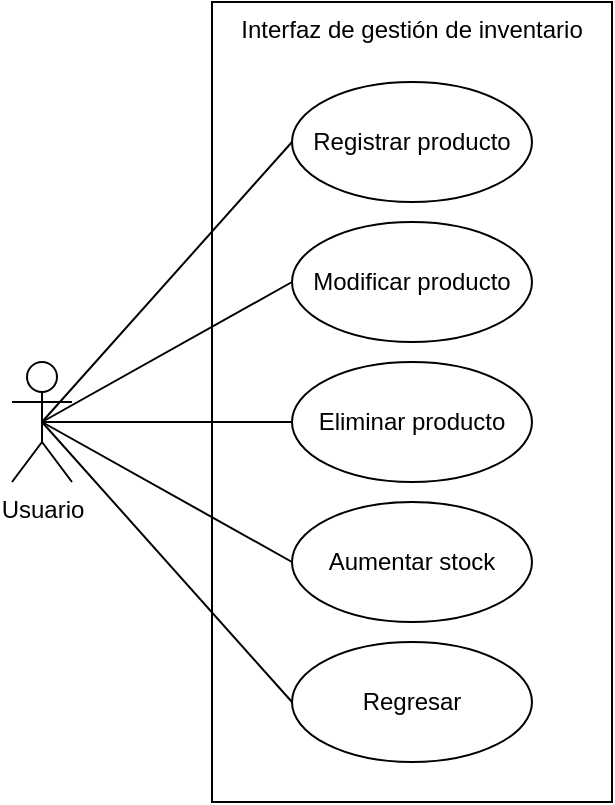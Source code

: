 <mxfile version="22.1.7" type="github">
  <diagram name="Página-1" id="miJlV8V1hxBXRj-Gt0_E">
    <mxGraphModel dx="1050" dy="522" grid="1" gridSize="10" guides="1" tooltips="1" connect="1" arrows="1" fold="1" page="1" pageScale="1" pageWidth="1169" pageHeight="827" math="0" shadow="0">
      <root>
        <mxCell id="0" />
        <mxCell id="1" parent="0" />
        <mxCell id="g7f1-_8VQX7zJXlQ3BFB-1" value="Usuario" style="shape=umlActor;verticalLabelPosition=bottom;verticalAlign=top;html=1;outlineConnect=0;fillColor=none;" vertex="1" parent="1">
          <mxGeometry x="240" y="240" width="30" height="60" as="geometry" />
        </mxCell>
        <mxCell id="g7f1-_8VQX7zJXlQ3BFB-2" value="Interfaz de gestión de inventario" style="rounded=0;whiteSpace=wrap;html=1;fillColor=none;verticalAlign=top;" vertex="1" parent="1">
          <mxGeometry x="340" y="60" width="200" height="400" as="geometry" />
        </mxCell>
        <mxCell id="g7f1-_8VQX7zJXlQ3BFB-3" value="Registrar producto" style="ellipse;whiteSpace=wrap;html=1;fillColor=none;" vertex="1" parent="1">
          <mxGeometry x="380" y="100" width="120" height="60" as="geometry" />
        </mxCell>
        <mxCell id="g7f1-_8VQX7zJXlQ3BFB-4" value="Modificar producto" style="ellipse;whiteSpace=wrap;html=1;fillColor=none;" vertex="1" parent="1">
          <mxGeometry x="380" y="170" width="120" height="60" as="geometry" />
        </mxCell>
        <mxCell id="g7f1-_8VQX7zJXlQ3BFB-5" value="Eliminar producto" style="ellipse;whiteSpace=wrap;html=1;fillColor=none;" vertex="1" parent="1">
          <mxGeometry x="380" y="240" width="120" height="60" as="geometry" />
        </mxCell>
        <mxCell id="g7f1-_8VQX7zJXlQ3BFB-6" value="Aumentar stock" style="ellipse;whiteSpace=wrap;html=1;fillColor=none;" vertex="1" parent="1">
          <mxGeometry x="380" y="310" width="120" height="60" as="geometry" />
        </mxCell>
        <mxCell id="g7f1-_8VQX7zJXlQ3BFB-7" value="Regresar" style="ellipse;whiteSpace=wrap;html=1;fillColor=none;" vertex="1" parent="1">
          <mxGeometry x="380" y="380" width="120" height="60" as="geometry" />
        </mxCell>
        <mxCell id="g7f1-_8VQX7zJXlQ3BFB-8" value="" style="endArrow=none;html=1;rounded=0;exitX=0.5;exitY=0.5;exitDx=0;exitDy=0;exitPerimeter=0;entryX=0;entryY=0.5;entryDx=0;entryDy=0;" edge="1" parent="1" source="g7f1-_8VQX7zJXlQ3BFB-1" target="g7f1-_8VQX7zJXlQ3BFB-3">
          <mxGeometry width="50" height="50" relative="1" as="geometry">
            <mxPoint x="170" y="270" as="sourcePoint" />
            <mxPoint x="220" y="220" as="targetPoint" />
          </mxGeometry>
        </mxCell>
        <mxCell id="g7f1-_8VQX7zJXlQ3BFB-9" value="" style="endArrow=none;html=1;rounded=0;exitX=0.5;exitY=0.5;exitDx=0;exitDy=0;exitPerimeter=0;entryX=0;entryY=0.5;entryDx=0;entryDy=0;" edge="1" parent="1" source="g7f1-_8VQX7zJXlQ3BFB-1" target="g7f1-_8VQX7zJXlQ3BFB-4">
          <mxGeometry width="50" height="50" relative="1" as="geometry">
            <mxPoint x="265" y="270" as="sourcePoint" />
            <mxPoint x="390" y="140" as="targetPoint" />
          </mxGeometry>
        </mxCell>
        <mxCell id="g7f1-_8VQX7zJXlQ3BFB-10" value="" style="endArrow=none;html=1;rounded=0;exitX=0.5;exitY=0.5;exitDx=0;exitDy=0;exitPerimeter=0;entryX=0;entryY=0.5;entryDx=0;entryDy=0;" edge="1" parent="1" source="g7f1-_8VQX7zJXlQ3BFB-1" target="g7f1-_8VQX7zJXlQ3BFB-5">
          <mxGeometry width="50" height="50" relative="1" as="geometry">
            <mxPoint x="265" y="270" as="sourcePoint" />
            <mxPoint x="390" y="210" as="targetPoint" />
          </mxGeometry>
        </mxCell>
        <mxCell id="g7f1-_8VQX7zJXlQ3BFB-11" value="" style="endArrow=none;html=1;rounded=0;exitX=0.5;exitY=0.5;exitDx=0;exitDy=0;exitPerimeter=0;entryX=0;entryY=0.5;entryDx=0;entryDy=0;" edge="1" parent="1" source="g7f1-_8VQX7zJXlQ3BFB-1" target="g7f1-_8VQX7zJXlQ3BFB-6">
          <mxGeometry width="50" height="50" relative="1" as="geometry">
            <mxPoint x="265" y="270" as="sourcePoint" />
            <mxPoint x="390" y="280" as="targetPoint" />
          </mxGeometry>
        </mxCell>
        <mxCell id="g7f1-_8VQX7zJXlQ3BFB-12" value="" style="endArrow=none;html=1;rounded=0;exitX=0.5;exitY=0.5;exitDx=0;exitDy=0;exitPerimeter=0;entryX=0;entryY=0.5;entryDx=0;entryDy=0;" edge="1" parent="1" source="g7f1-_8VQX7zJXlQ3BFB-1" target="g7f1-_8VQX7zJXlQ3BFB-7">
          <mxGeometry width="50" height="50" relative="1" as="geometry">
            <mxPoint x="265" y="270" as="sourcePoint" />
            <mxPoint x="390" y="350" as="targetPoint" />
          </mxGeometry>
        </mxCell>
      </root>
    </mxGraphModel>
  </diagram>
</mxfile>
